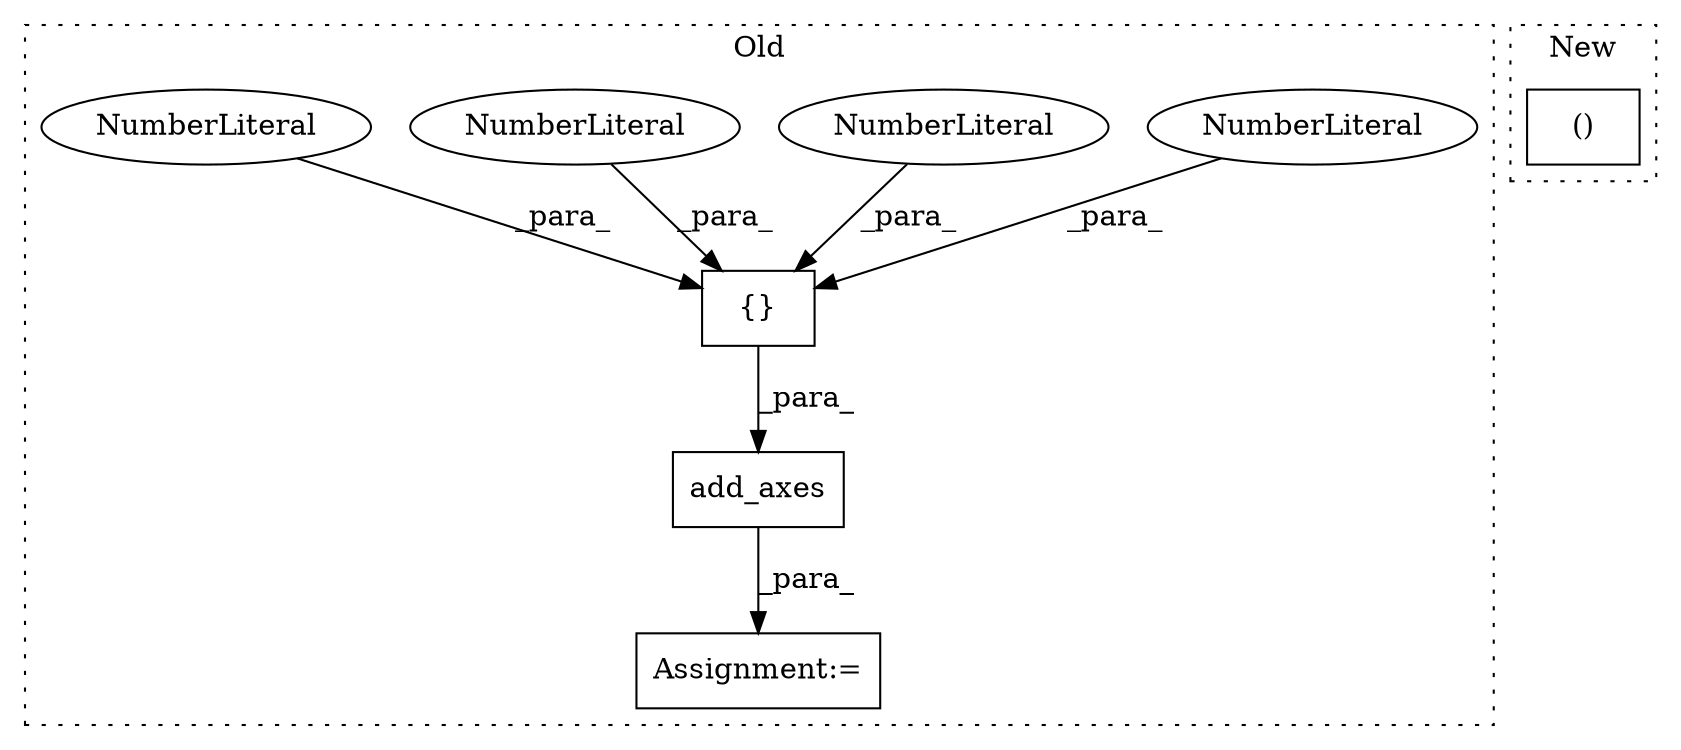 digraph G {
subgraph cluster0 {
1 [label="add_axes" a="32" s="3833,3873" l="9,1" shape="box"];
3 [label="{}" a="4" s="3853,3872" l="1,1" shape="box"];
4 [label="NumberLiteral" a="34" s="3854" l="4" shape="ellipse"];
5 [label="NumberLiteral" a="34" s="3864" l="4" shape="ellipse"];
6 [label="NumberLiteral" a="34" s="3859" l="4" shape="ellipse"];
7 [label="NumberLiteral" a="34" s="3869" l="3" shape="ellipse"];
8 [label="Assignment:=" a="7" s="3828" l="1" shape="box"];
label = "Old";
style="dotted";
}
subgraph cluster1 {
2 [label="()" a="106" s="3921" l="59" shape="box"];
label = "New";
style="dotted";
}
1 -> 8 [label="_para_"];
3 -> 1 [label="_para_"];
4 -> 3 [label="_para_"];
5 -> 3 [label="_para_"];
6 -> 3 [label="_para_"];
7 -> 3 [label="_para_"];
}
